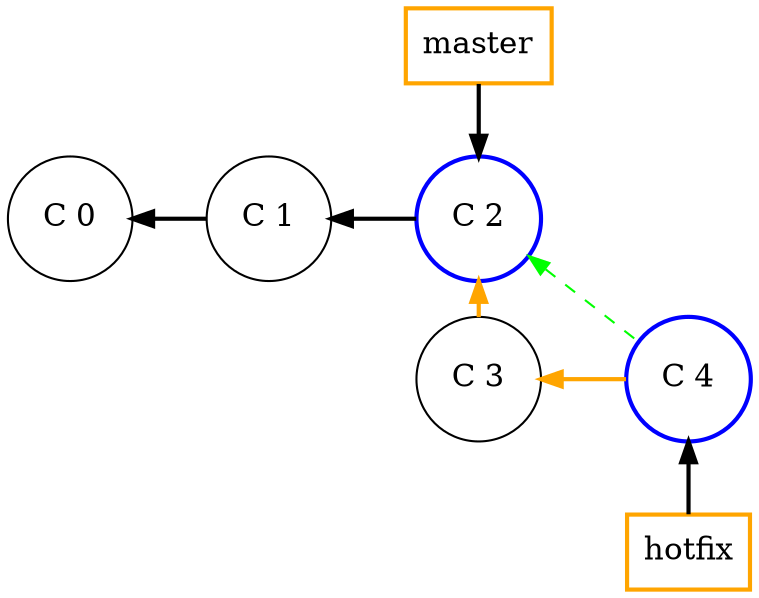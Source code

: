 digraph git_merge_fast_fwd {
    splines=line
    rankdir=LR
    bgcolor=transparent

    node[width=0.3, shape=rect,fontsize=15.0, style=bold, color=orange]
    edge[dir=back, style=bold]
    master [label="master"]
    hotfix [label="hotfix"]

    node[shape=circle,fontsize=15.0, style="", color=""]
    edge[dir=back]

    c_0 [label="C 0", group=master]
    c_1 [label="C 1", group=master]
    c_3 [label="C 3", group=branch]

    /* Marked nodes */
    node[shape=circle, color=blue, style=bold]
    c_2 [label="C 2", group=master]
    c_4 [label="C 4", group=branch]

    c_0 -> c_1 -> c_2
    edge[color=orange]
    c_2 -> c_3
    c_3 -> c_4

    edge[color=""]
    master -> c_2 [dir="",minlen=2]
    c_4 -> hotfix [minlen=2]

    c_2 -> c_4 [color=green, style=dashed]

    {rank=same; c_2 master c_3}
    {rank=same; c_4 hotfix}
}
